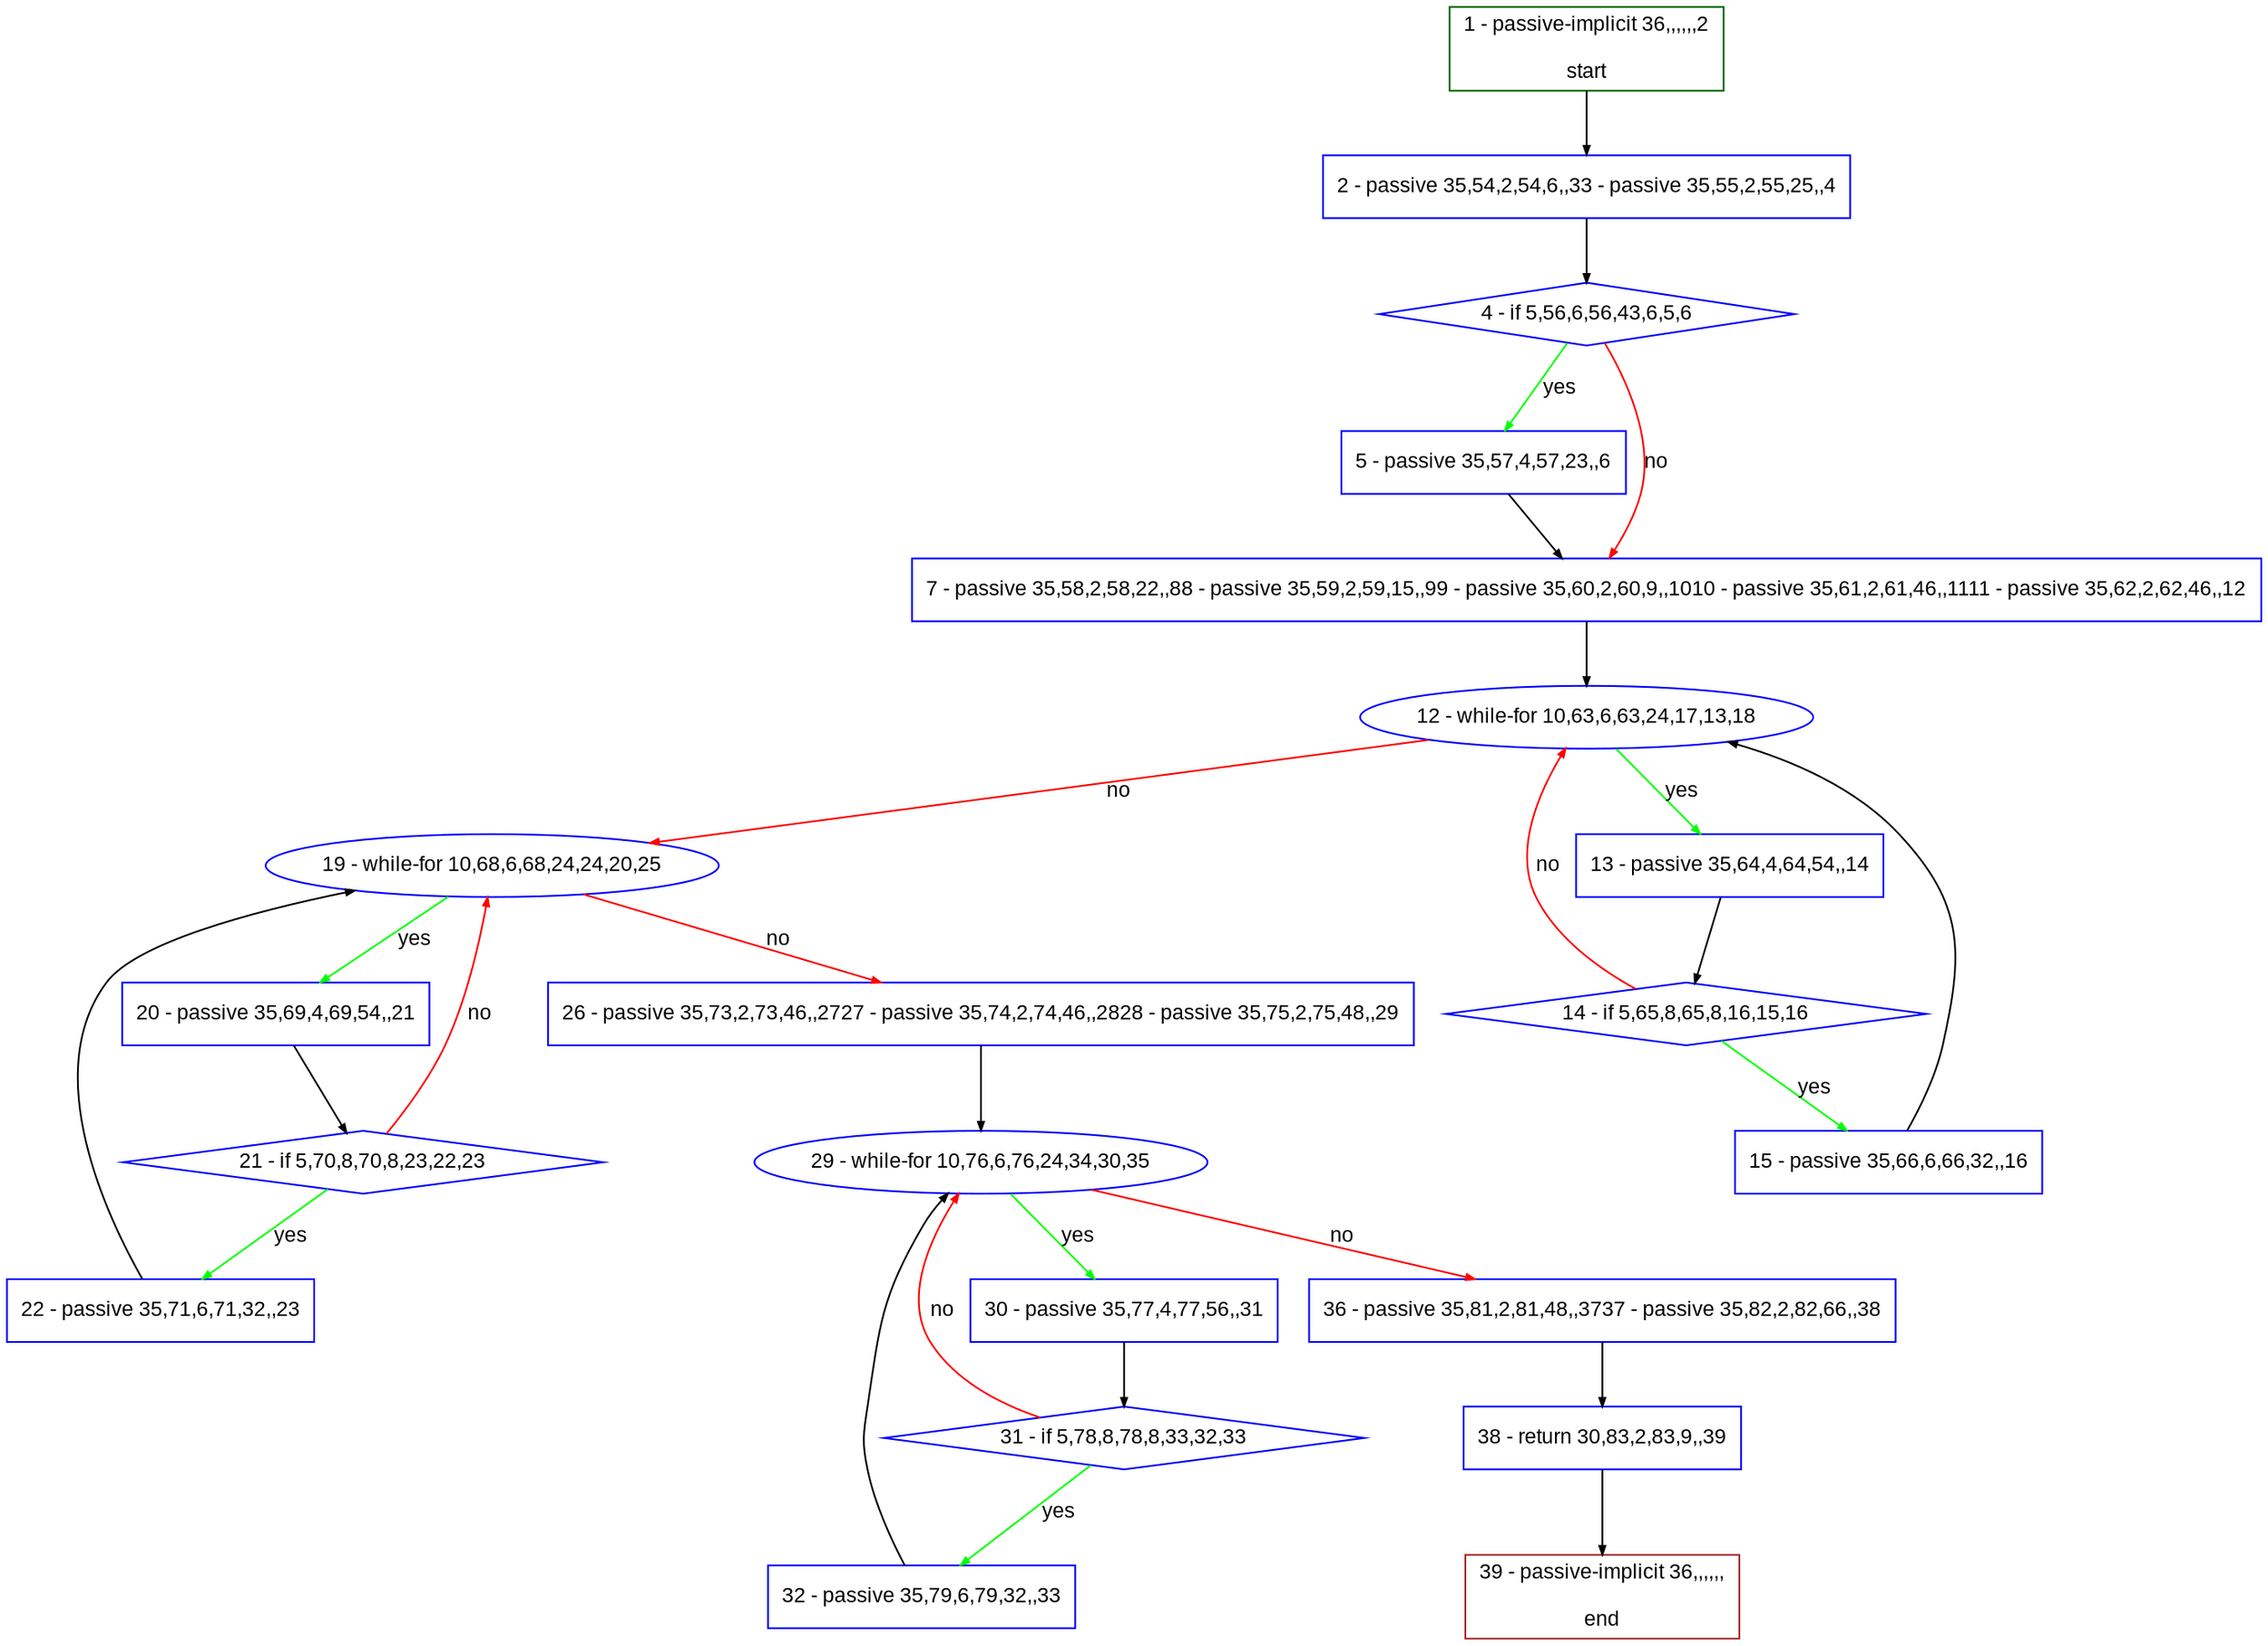digraph "" {
  graph [pack="true", label="", fontsize="12", packmode="clust", fontname="Arial", fillcolor="#FFFFCC", bgcolor="white", style="rounded,filled", compound="true"];
  node [node_initialized="no", label="", color="grey", fontsize="12", fillcolor="white", fontname="Arial", style="filled", shape="rectangle", compound="true", fixedsize="false"];
  edge [fontcolor="black", arrowhead="normal", arrowtail="none", arrowsize="0.5", ltail="", label="", color="black", fontsize="12", lhead="", fontname="Arial", dir="forward", compound="true"];
  __N1 [label="2 - passive 35,54,2,54,6,,33 - passive 35,55,2,55,25,,4", color="#0000ff", fillcolor="#ffffff", style="filled", shape="box"];
  __N2 [label="1 - passive-implicit 36,,,,,,2\n\nstart", color="#006400", fillcolor="#ffffff", style="filled", shape="box"];
  __N3 [label="4 - if 5,56,6,56,43,6,5,6", color="#0000ff", fillcolor="#ffffff", style="filled", shape="diamond"];
  __N4 [label="5 - passive 35,57,4,57,23,,6", color="#0000ff", fillcolor="#ffffff", style="filled", shape="box"];
  __N5 [label="7 - passive 35,58,2,58,22,,88 - passive 35,59,2,59,15,,99 - passive 35,60,2,60,9,,1010 - passive 35,61,2,61,46,,1111 - passive 35,62,2,62,46,,12", color="#0000ff", fillcolor="#ffffff", style="filled", shape="box"];
  __N6 [label="12 - while-for 10,63,6,63,24,17,13,18", color="#0000ff", fillcolor="#ffffff", style="filled", shape="oval"];
  __N7 [label="13 - passive 35,64,4,64,54,,14", color="#0000ff", fillcolor="#ffffff", style="filled", shape="box"];
  __N8 [label="19 - while-for 10,68,6,68,24,24,20,25", color="#0000ff", fillcolor="#ffffff", style="filled", shape="oval"];
  __N9 [label="14 - if 5,65,8,65,8,16,15,16", color="#0000ff", fillcolor="#ffffff", style="filled", shape="diamond"];
  __N10 [label="15 - passive 35,66,6,66,32,,16", color="#0000ff", fillcolor="#ffffff", style="filled", shape="box"];
  __N11 [label="20 - passive 35,69,4,69,54,,21", color="#0000ff", fillcolor="#ffffff", style="filled", shape="box"];
  __N12 [label="26 - passive 35,73,2,73,46,,2727 - passive 35,74,2,74,46,,2828 - passive 35,75,2,75,48,,29", color="#0000ff", fillcolor="#ffffff", style="filled", shape="box"];
  __N13 [label="21 - if 5,70,8,70,8,23,22,23", color="#0000ff", fillcolor="#ffffff", style="filled", shape="diamond"];
  __N14 [label="22 - passive 35,71,6,71,32,,23", color="#0000ff", fillcolor="#ffffff", style="filled", shape="box"];
  __N15 [label="29 - while-for 10,76,6,76,24,34,30,35", color="#0000ff", fillcolor="#ffffff", style="filled", shape="oval"];
  __N16 [label="30 - passive 35,77,4,77,56,,31", color="#0000ff", fillcolor="#ffffff", style="filled", shape="box"];
  __N17 [label="36 - passive 35,81,2,81,48,,3737 - passive 35,82,2,82,66,,38", color="#0000ff", fillcolor="#ffffff", style="filled", shape="box"];
  __N18 [label="31 - if 5,78,8,78,8,33,32,33", color="#0000ff", fillcolor="#ffffff", style="filled", shape="diamond"];
  __N19 [label="32 - passive 35,79,6,79,32,,33", color="#0000ff", fillcolor="#ffffff", style="filled", shape="box"];
  __N20 [label="38 - return 30,83,2,83,9,,39", color="#0000ff", fillcolor="#ffffff", style="filled", shape="box"];
  __N21 [label="39 - passive-implicit 36,,,,,,\n\nend", color="#a52a2a", fillcolor="#ffffff", style="filled", shape="box"];
  __N2 -> __N1 [arrowhead="normal", arrowtail="none", color="#000000", label="", dir="forward"];
  __N1 -> __N3 [arrowhead="normal", arrowtail="none", color="#000000", label="", dir="forward"];
  __N3 -> __N4 [arrowhead="normal", arrowtail="none", color="#00ff00", label="yes", dir="forward"];
  __N3 -> __N5 [arrowhead="normal", arrowtail="none", color="#ff0000", label="no", dir="forward"];
  __N4 -> __N5 [arrowhead="normal", arrowtail="none", color="#000000", label="", dir="forward"];
  __N5 -> __N6 [arrowhead="normal", arrowtail="none", color="#000000", label="", dir="forward"];
  __N6 -> __N7 [arrowhead="normal", arrowtail="none", color="#00ff00", label="yes", dir="forward"];
  __N6 -> __N8 [arrowhead="normal", arrowtail="none", color="#ff0000", label="no", dir="forward"];
  __N7 -> __N9 [arrowhead="normal", arrowtail="none", color="#000000", label="", dir="forward"];
  __N9 -> __N6 [arrowhead="normal", arrowtail="none", color="#ff0000", label="no", dir="forward"];
  __N9 -> __N10 [arrowhead="normal", arrowtail="none", color="#00ff00", label="yes", dir="forward"];
  __N10 -> __N6 [arrowhead="normal", arrowtail="none", color="#000000", label="", dir="forward"];
  __N8 -> __N11 [arrowhead="normal", arrowtail="none", color="#00ff00", label="yes", dir="forward"];
  __N8 -> __N12 [arrowhead="normal", arrowtail="none", color="#ff0000", label="no", dir="forward"];
  __N11 -> __N13 [arrowhead="normal", arrowtail="none", color="#000000", label="", dir="forward"];
  __N13 -> __N8 [arrowhead="normal", arrowtail="none", color="#ff0000", label="no", dir="forward"];
  __N13 -> __N14 [arrowhead="normal", arrowtail="none", color="#00ff00", label="yes", dir="forward"];
  __N14 -> __N8 [arrowhead="normal", arrowtail="none", color="#000000", label="", dir="forward"];
  __N12 -> __N15 [arrowhead="normal", arrowtail="none", color="#000000", label="", dir="forward"];
  __N15 -> __N16 [arrowhead="normal", arrowtail="none", color="#00ff00", label="yes", dir="forward"];
  __N15 -> __N17 [arrowhead="normal", arrowtail="none", color="#ff0000", label="no", dir="forward"];
  __N16 -> __N18 [arrowhead="normal", arrowtail="none", color="#000000", label="", dir="forward"];
  __N18 -> __N15 [arrowhead="normal", arrowtail="none", color="#ff0000", label="no", dir="forward"];
  __N18 -> __N19 [arrowhead="normal", arrowtail="none", color="#00ff00", label="yes", dir="forward"];
  __N19 -> __N15 [arrowhead="normal", arrowtail="none", color="#000000", label="", dir="forward"];
  __N17 -> __N20 [arrowhead="normal", arrowtail="none", color="#000000", label="", dir="forward"];
  __N20 -> __N21 [arrowhead="normal", arrowtail="none", color="#000000", label="", dir="forward"];
}
